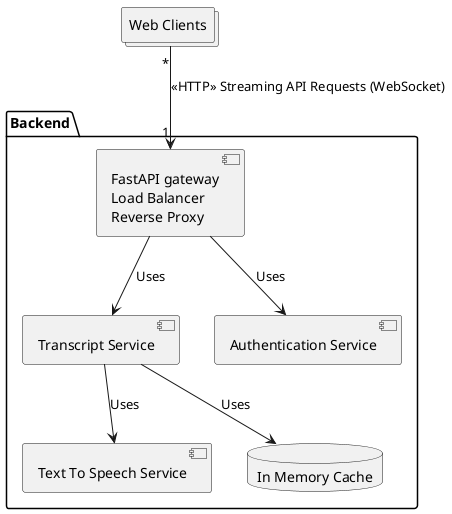 @startuml

' Define the components
package "Backend" as API {
    component "FastAPI gateway\nLoad Balancer\nReverse Proxy" as FastAPIApp
    component "Text To Speech Service" as TTSService
    component "Transcript Service" as TranscriptService
    database "In Memory Cache" as Cache
    component "Authentication Service" as AuthService
}

collections "Web Clients" as WebClient


FastAPIApp -down-> TranscriptService : Uses
FastAPIApp -down-> AuthService : Uses

TranscriptService -down-> TTSService : Uses
TranscriptService -down-> Cache : Uses

WebClient "*" -down-> "1" FastAPIApp : <<HTTP>> Streaming API Requests (WebSocket)

@enduml
